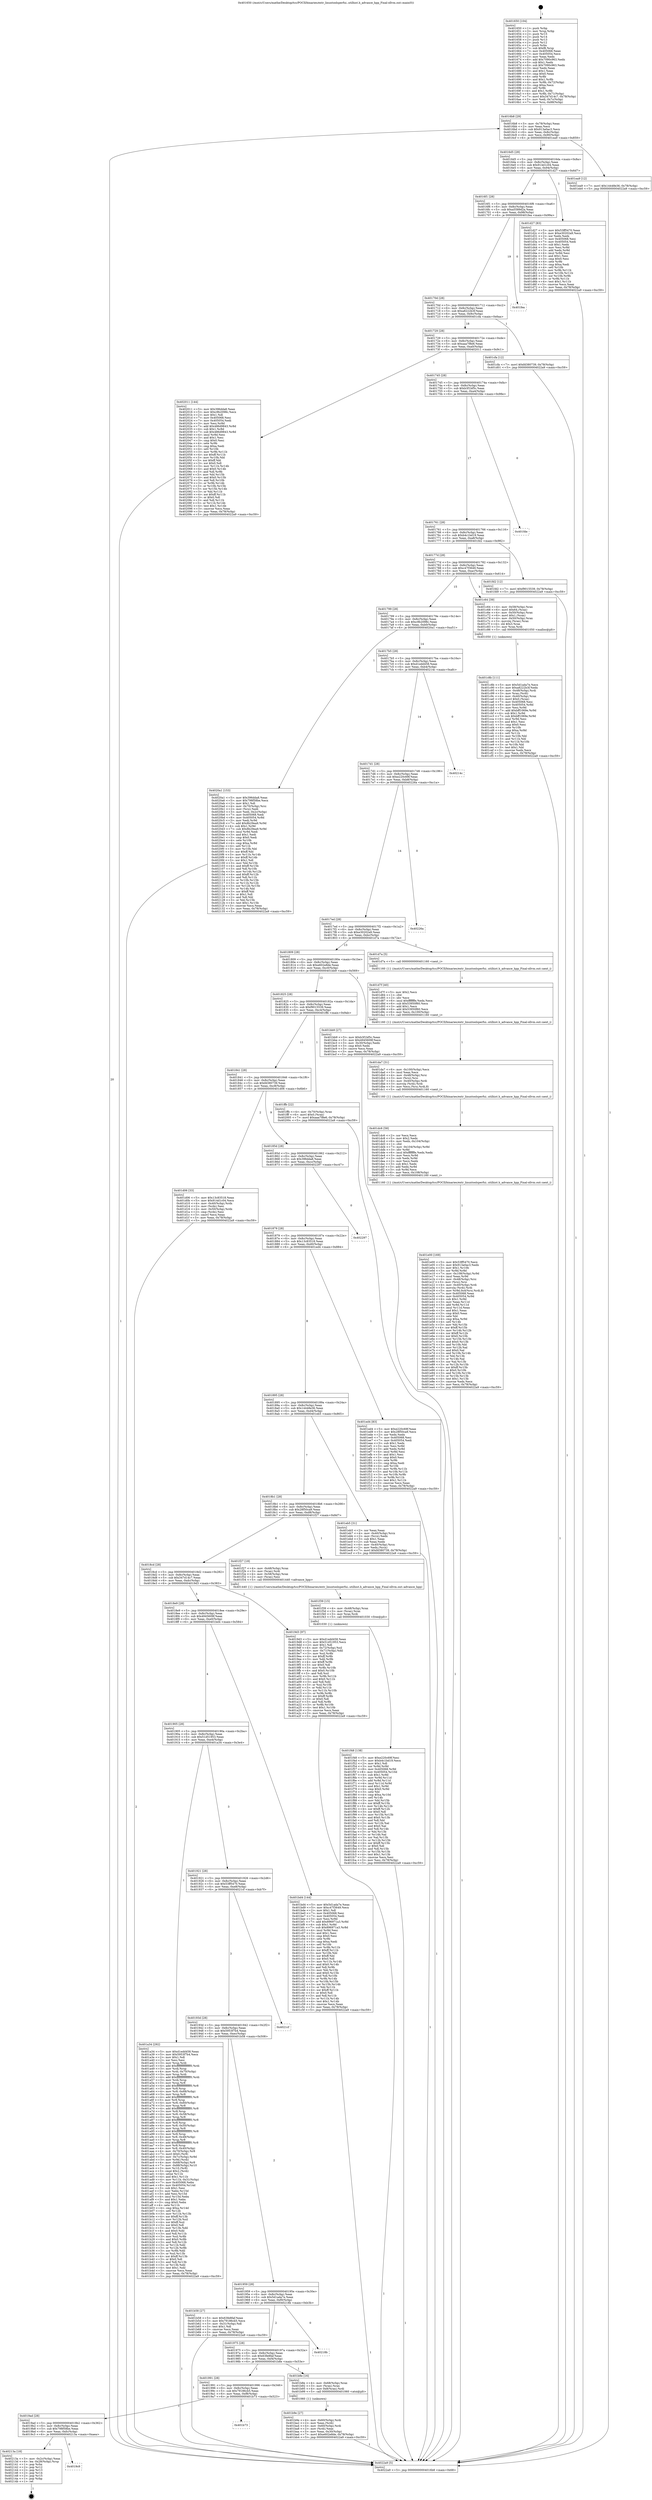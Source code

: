 digraph "0x401650" {
  label = "0x401650 (/mnt/c/Users/mathe/Desktop/tcc/POCII/binaries/extr_linuxtoolsperfui..utilhist.h_advance_hpp_Final-ollvm.out::main(0))"
  labelloc = "t"
  node[shape=record]

  Entry [label="",width=0.3,height=0.3,shape=circle,fillcolor=black,style=filled]
  "0x4016b8" [label="{
     0x4016b8 [29]\l
     | [instrs]\l
     &nbsp;&nbsp;0x4016b8 \<+3\>: mov -0x78(%rbp),%eax\l
     &nbsp;&nbsp;0x4016bb \<+2\>: mov %eax,%ecx\l
     &nbsp;&nbsp;0x4016bd \<+6\>: sub $0x913a0ac3,%ecx\l
     &nbsp;&nbsp;0x4016c3 \<+6\>: mov %eax,-0x8c(%rbp)\l
     &nbsp;&nbsp;0x4016c9 \<+6\>: mov %ecx,-0x90(%rbp)\l
     &nbsp;&nbsp;0x4016cf \<+6\>: je 0000000000401ea9 \<main+0x859\>\l
  }"]
  "0x401ea9" [label="{
     0x401ea9 [12]\l
     | [instrs]\l
     &nbsp;&nbsp;0x401ea9 \<+7\>: movl $0x14448e36,-0x78(%rbp)\l
     &nbsp;&nbsp;0x401eb0 \<+5\>: jmp 00000000004022a9 \<main+0xc59\>\l
  }"]
  "0x4016d5" [label="{
     0x4016d5 [28]\l
     | [instrs]\l
     &nbsp;&nbsp;0x4016d5 \<+5\>: jmp 00000000004016da \<main+0x8a\>\l
     &nbsp;&nbsp;0x4016da \<+6\>: mov -0x8c(%rbp),%eax\l
     &nbsp;&nbsp;0x4016e0 \<+5\>: sub $0x914d1c04,%eax\l
     &nbsp;&nbsp;0x4016e5 \<+6\>: mov %eax,-0x94(%rbp)\l
     &nbsp;&nbsp;0x4016eb \<+6\>: je 0000000000401d27 \<main+0x6d7\>\l
  }"]
  Exit [label="",width=0.3,height=0.3,shape=circle,fillcolor=black,style=filled,peripheries=2]
  "0x401d27" [label="{
     0x401d27 [83]\l
     | [instrs]\l
     &nbsp;&nbsp;0x401d27 \<+5\>: mov $0x53ff5470,%eax\l
     &nbsp;&nbsp;0x401d2c \<+5\>: mov $0xe30202a9,%ecx\l
     &nbsp;&nbsp;0x401d31 \<+2\>: xor %edx,%edx\l
     &nbsp;&nbsp;0x401d33 \<+7\>: mov 0x405068,%esi\l
     &nbsp;&nbsp;0x401d3a \<+7\>: mov 0x405054,%edi\l
     &nbsp;&nbsp;0x401d41 \<+3\>: sub $0x1,%edx\l
     &nbsp;&nbsp;0x401d44 \<+3\>: mov %esi,%r8d\l
     &nbsp;&nbsp;0x401d47 \<+3\>: add %edx,%r8d\l
     &nbsp;&nbsp;0x401d4a \<+4\>: imul %r8d,%esi\l
     &nbsp;&nbsp;0x401d4e \<+3\>: and $0x1,%esi\l
     &nbsp;&nbsp;0x401d51 \<+3\>: cmp $0x0,%esi\l
     &nbsp;&nbsp;0x401d54 \<+4\>: sete %r9b\l
     &nbsp;&nbsp;0x401d58 \<+3\>: cmp $0xa,%edi\l
     &nbsp;&nbsp;0x401d5b \<+4\>: setl %r10b\l
     &nbsp;&nbsp;0x401d5f \<+3\>: mov %r9b,%r11b\l
     &nbsp;&nbsp;0x401d62 \<+3\>: and %r10b,%r11b\l
     &nbsp;&nbsp;0x401d65 \<+3\>: xor %r10b,%r9b\l
     &nbsp;&nbsp;0x401d68 \<+3\>: or %r9b,%r11b\l
     &nbsp;&nbsp;0x401d6b \<+4\>: test $0x1,%r11b\l
     &nbsp;&nbsp;0x401d6f \<+3\>: cmovne %ecx,%eax\l
     &nbsp;&nbsp;0x401d72 \<+3\>: mov %eax,-0x78(%rbp)\l
     &nbsp;&nbsp;0x401d75 \<+5\>: jmp 00000000004022a9 \<main+0xc59\>\l
  }"]
  "0x4016f1" [label="{
     0x4016f1 [28]\l
     | [instrs]\l
     &nbsp;&nbsp;0x4016f1 \<+5\>: jmp 00000000004016f6 \<main+0xa6\>\l
     &nbsp;&nbsp;0x4016f6 \<+6\>: mov -0x8c(%rbp),%eax\l
     &nbsp;&nbsp;0x4016fc \<+5\>: sub $0xa5589d2a,%eax\l
     &nbsp;&nbsp;0x401701 \<+6\>: mov %eax,-0x98(%rbp)\l
     &nbsp;&nbsp;0x401707 \<+6\>: je 0000000000401fea \<main+0x99a\>\l
  }"]
  "0x4019c9" [label="{
     0x4019c9\l
  }", style=dashed]
  "0x401fea" [label="{
     0x401fea\l
  }", style=dashed]
  "0x40170d" [label="{
     0x40170d [28]\l
     | [instrs]\l
     &nbsp;&nbsp;0x40170d \<+5\>: jmp 0000000000401712 \<main+0xc2\>\l
     &nbsp;&nbsp;0x401712 \<+6\>: mov -0x8c(%rbp),%eax\l
     &nbsp;&nbsp;0x401718 \<+5\>: sub $0xa8222b3f,%eax\l
     &nbsp;&nbsp;0x40171d \<+6\>: mov %eax,-0x9c(%rbp)\l
     &nbsp;&nbsp;0x401723 \<+6\>: je 0000000000401cfa \<main+0x6aa\>\l
  }"]
  "0x40213a" [label="{
     0x40213a [18]\l
     | [instrs]\l
     &nbsp;&nbsp;0x40213a \<+3\>: mov -0x2c(%rbp),%eax\l
     &nbsp;&nbsp;0x40213d \<+4\>: lea -0x28(%rbp),%rsp\l
     &nbsp;&nbsp;0x402141 \<+1\>: pop %rbx\l
     &nbsp;&nbsp;0x402142 \<+2\>: pop %r12\l
     &nbsp;&nbsp;0x402144 \<+2\>: pop %r13\l
     &nbsp;&nbsp;0x402146 \<+2\>: pop %r14\l
     &nbsp;&nbsp;0x402148 \<+2\>: pop %r15\l
     &nbsp;&nbsp;0x40214a \<+1\>: pop %rbp\l
     &nbsp;&nbsp;0x40214b \<+1\>: ret\l
  }"]
  "0x401cfa" [label="{
     0x401cfa [12]\l
     | [instrs]\l
     &nbsp;&nbsp;0x401cfa \<+7\>: movl $0xfd380739,-0x78(%rbp)\l
     &nbsp;&nbsp;0x401d01 \<+5\>: jmp 00000000004022a9 \<main+0xc59\>\l
  }"]
  "0x401729" [label="{
     0x401729 [28]\l
     | [instrs]\l
     &nbsp;&nbsp;0x401729 \<+5\>: jmp 000000000040172e \<main+0xde\>\l
     &nbsp;&nbsp;0x40172e \<+6\>: mov -0x8c(%rbp),%eax\l
     &nbsp;&nbsp;0x401734 \<+5\>: sub $0xaaa7f8e6,%eax\l
     &nbsp;&nbsp;0x401739 \<+6\>: mov %eax,-0xa0(%rbp)\l
     &nbsp;&nbsp;0x40173f \<+6\>: je 0000000000402011 \<main+0x9c1\>\l
  }"]
  "0x4019ad" [label="{
     0x4019ad [28]\l
     | [instrs]\l
     &nbsp;&nbsp;0x4019ad \<+5\>: jmp 00000000004019b2 \<main+0x362\>\l
     &nbsp;&nbsp;0x4019b2 \<+6\>: mov -0x8c(%rbp),%eax\l
     &nbsp;&nbsp;0x4019b8 \<+5\>: sub $0x798f58be,%eax\l
     &nbsp;&nbsp;0x4019bd \<+6\>: mov %eax,-0xfc(%rbp)\l
     &nbsp;&nbsp;0x4019c3 \<+6\>: je 000000000040213a \<main+0xaea\>\l
  }"]
  "0x402011" [label="{
     0x402011 [144]\l
     | [instrs]\l
     &nbsp;&nbsp;0x402011 \<+5\>: mov $0x396dda8,%eax\l
     &nbsp;&nbsp;0x402016 \<+5\>: mov $0xc9b2098c,%ecx\l
     &nbsp;&nbsp;0x40201b \<+2\>: mov $0x1,%dl\l
     &nbsp;&nbsp;0x40201d \<+7\>: mov 0x405068,%esi\l
     &nbsp;&nbsp;0x402024 \<+7\>: mov 0x405054,%edi\l
     &nbsp;&nbsp;0x40202b \<+3\>: mov %esi,%r8d\l
     &nbsp;&nbsp;0x40202e \<+7\>: add $0x486d9843,%r8d\l
     &nbsp;&nbsp;0x402035 \<+4\>: sub $0x1,%r8d\l
     &nbsp;&nbsp;0x402039 \<+7\>: sub $0x486d9843,%r8d\l
     &nbsp;&nbsp;0x402040 \<+4\>: imul %r8d,%esi\l
     &nbsp;&nbsp;0x402044 \<+3\>: and $0x1,%esi\l
     &nbsp;&nbsp;0x402047 \<+3\>: cmp $0x0,%esi\l
     &nbsp;&nbsp;0x40204a \<+4\>: sete %r9b\l
     &nbsp;&nbsp;0x40204e \<+3\>: cmp $0xa,%edi\l
     &nbsp;&nbsp;0x402051 \<+4\>: setl %r10b\l
     &nbsp;&nbsp;0x402055 \<+3\>: mov %r9b,%r11b\l
     &nbsp;&nbsp;0x402058 \<+4\>: xor $0xff,%r11b\l
     &nbsp;&nbsp;0x40205c \<+3\>: mov %r10b,%bl\l
     &nbsp;&nbsp;0x40205f \<+3\>: xor $0xff,%bl\l
     &nbsp;&nbsp;0x402062 \<+3\>: xor $0x0,%dl\l
     &nbsp;&nbsp;0x402065 \<+3\>: mov %r11b,%r14b\l
     &nbsp;&nbsp;0x402068 \<+4\>: and $0x0,%r14b\l
     &nbsp;&nbsp;0x40206c \<+3\>: and %dl,%r9b\l
     &nbsp;&nbsp;0x40206f \<+3\>: mov %bl,%r15b\l
     &nbsp;&nbsp;0x402072 \<+4\>: and $0x0,%r15b\l
     &nbsp;&nbsp;0x402076 \<+3\>: and %dl,%r10b\l
     &nbsp;&nbsp;0x402079 \<+3\>: or %r9b,%r14b\l
     &nbsp;&nbsp;0x40207c \<+3\>: or %r10b,%r15b\l
     &nbsp;&nbsp;0x40207f \<+3\>: xor %r15b,%r14b\l
     &nbsp;&nbsp;0x402082 \<+3\>: or %bl,%r11b\l
     &nbsp;&nbsp;0x402085 \<+4\>: xor $0xff,%r11b\l
     &nbsp;&nbsp;0x402089 \<+3\>: or $0x0,%dl\l
     &nbsp;&nbsp;0x40208c \<+3\>: and %dl,%r11b\l
     &nbsp;&nbsp;0x40208f \<+3\>: or %r11b,%r14b\l
     &nbsp;&nbsp;0x402092 \<+4\>: test $0x1,%r14b\l
     &nbsp;&nbsp;0x402096 \<+3\>: cmovne %ecx,%eax\l
     &nbsp;&nbsp;0x402099 \<+3\>: mov %eax,-0x78(%rbp)\l
     &nbsp;&nbsp;0x40209c \<+5\>: jmp 00000000004022a9 \<main+0xc59\>\l
  }"]
  "0x401745" [label="{
     0x401745 [28]\l
     | [instrs]\l
     &nbsp;&nbsp;0x401745 \<+5\>: jmp 000000000040174a \<main+0xfa\>\l
     &nbsp;&nbsp;0x40174a \<+6\>: mov -0x8c(%rbp),%eax\l
     &nbsp;&nbsp;0x401750 \<+5\>: sub $0xb3f1bf5c,%eax\l
     &nbsp;&nbsp;0x401755 \<+6\>: mov %eax,-0xa4(%rbp)\l
     &nbsp;&nbsp;0x40175b \<+6\>: je 0000000000401fde \<main+0x98e\>\l
  }"]
  "0x401b73" [label="{
     0x401b73\l
  }", style=dashed]
  "0x401fde" [label="{
     0x401fde\l
  }", style=dashed]
  "0x401761" [label="{
     0x401761 [28]\l
     | [instrs]\l
     &nbsp;&nbsp;0x401761 \<+5\>: jmp 0000000000401766 \<main+0x116\>\l
     &nbsp;&nbsp;0x401766 \<+6\>: mov -0x8c(%rbp),%eax\l
     &nbsp;&nbsp;0x40176c \<+5\>: sub $0xb4c1bd19,%eax\l
     &nbsp;&nbsp;0x401771 \<+6\>: mov %eax,-0xa8(%rbp)\l
     &nbsp;&nbsp;0x401777 \<+6\>: je 0000000000401fd2 \<main+0x982\>\l
  }"]
  "0x401f48" [label="{
     0x401f48 [138]\l
     | [instrs]\l
     &nbsp;&nbsp;0x401f48 \<+5\>: mov $0xe220c69f,%esi\l
     &nbsp;&nbsp;0x401f4d \<+5\>: mov $0xb4c1bd19,%ecx\l
     &nbsp;&nbsp;0x401f52 \<+2\>: mov $0x1,%dl\l
     &nbsp;&nbsp;0x401f54 \<+3\>: xor %r8d,%r8d\l
     &nbsp;&nbsp;0x401f57 \<+8\>: mov 0x405068,%r9d\l
     &nbsp;&nbsp;0x401f5f \<+8\>: mov 0x405054,%r10d\l
     &nbsp;&nbsp;0x401f67 \<+4\>: sub $0x1,%r8d\l
     &nbsp;&nbsp;0x401f6b \<+3\>: mov %r9d,%r11d\l
     &nbsp;&nbsp;0x401f6e \<+3\>: add %r8d,%r11d\l
     &nbsp;&nbsp;0x401f71 \<+4\>: imul %r11d,%r9d\l
     &nbsp;&nbsp;0x401f75 \<+4\>: and $0x1,%r9d\l
     &nbsp;&nbsp;0x401f79 \<+4\>: cmp $0x0,%r9d\l
     &nbsp;&nbsp;0x401f7d \<+3\>: sete %bl\l
     &nbsp;&nbsp;0x401f80 \<+4\>: cmp $0xa,%r10d\l
     &nbsp;&nbsp;0x401f84 \<+4\>: setl %r14b\l
     &nbsp;&nbsp;0x401f88 \<+3\>: mov %bl,%r15b\l
     &nbsp;&nbsp;0x401f8b \<+4\>: xor $0xff,%r15b\l
     &nbsp;&nbsp;0x401f8f \<+3\>: mov %r14b,%r12b\l
     &nbsp;&nbsp;0x401f92 \<+4\>: xor $0xff,%r12b\l
     &nbsp;&nbsp;0x401f96 \<+3\>: xor $0x0,%dl\l
     &nbsp;&nbsp;0x401f99 \<+3\>: mov %r15b,%r13b\l
     &nbsp;&nbsp;0x401f9c \<+4\>: and $0x0,%r13b\l
     &nbsp;&nbsp;0x401fa0 \<+2\>: and %dl,%bl\l
     &nbsp;&nbsp;0x401fa2 \<+3\>: mov %r12b,%al\l
     &nbsp;&nbsp;0x401fa5 \<+2\>: and $0x0,%al\l
     &nbsp;&nbsp;0x401fa7 \<+3\>: and %dl,%r14b\l
     &nbsp;&nbsp;0x401faa \<+3\>: or %bl,%r13b\l
     &nbsp;&nbsp;0x401fad \<+3\>: or %r14b,%al\l
     &nbsp;&nbsp;0x401fb0 \<+3\>: xor %al,%r13b\l
     &nbsp;&nbsp;0x401fb3 \<+3\>: or %r12b,%r15b\l
     &nbsp;&nbsp;0x401fb6 \<+4\>: xor $0xff,%r15b\l
     &nbsp;&nbsp;0x401fba \<+3\>: or $0x0,%dl\l
     &nbsp;&nbsp;0x401fbd \<+3\>: and %dl,%r15b\l
     &nbsp;&nbsp;0x401fc0 \<+3\>: or %r15b,%r13b\l
     &nbsp;&nbsp;0x401fc3 \<+4\>: test $0x1,%r13b\l
     &nbsp;&nbsp;0x401fc7 \<+3\>: cmovne %ecx,%esi\l
     &nbsp;&nbsp;0x401fca \<+3\>: mov %esi,-0x78(%rbp)\l
     &nbsp;&nbsp;0x401fcd \<+5\>: jmp 00000000004022a9 \<main+0xc59\>\l
  }"]
  "0x401fd2" [label="{
     0x401fd2 [12]\l
     | [instrs]\l
     &nbsp;&nbsp;0x401fd2 \<+7\>: movl $0xf9015539,-0x78(%rbp)\l
     &nbsp;&nbsp;0x401fd9 \<+5\>: jmp 00000000004022a9 \<main+0xc59\>\l
  }"]
  "0x40177d" [label="{
     0x40177d [28]\l
     | [instrs]\l
     &nbsp;&nbsp;0x40177d \<+5\>: jmp 0000000000401782 \<main+0x132\>\l
     &nbsp;&nbsp;0x401782 \<+6\>: mov -0x8c(%rbp),%eax\l
     &nbsp;&nbsp;0x401788 \<+5\>: sub $0xc47f3649,%eax\l
     &nbsp;&nbsp;0x40178d \<+6\>: mov %eax,-0xac(%rbp)\l
     &nbsp;&nbsp;0x401793 \<+6\>: je 0000000000401c64 \<main+0x614\>\l
  }"]
  "0x401f39" [label="{
     0x401f39 [15]\l
     | [instrs]\l
     &nbsp;&nbsp;0x401f39 \<+4\>: mov -0x48(%rbp),%rax\l
     &nbsp;&nbsp;0x401f3d \<+3\>: mov (%rax),%rax\l
     &nbsp;&nbsp;0x401f40 \<+3\>: mov %rax,%rdi\l
     &nbsp;&nbsp;0x401f43 \<+5\>: call 0000000000401030 \<free@plt\>\l
     | [calls]\l
     &nbsp;&nbsp;0x401030 \{1\} (unknown)\l
  }"]
  "0x401c64" [label="{
     0x401c64 [39]\l
     | [instrs]\l
     &nbsp;&nbsp;0x401c64 \<+4\>: mov -0x58(%rbp),%rax\l
     &nbsp;&nbsp;0x401c68 \<+6\>: movl $0x64,(%rax)\l
     &nbsp;&nbsp;0x401c6e \<+4\>: mov -0x50(%rbp),%rax\l
     &nbsp;&nbsp;0x401c72 \<+6\>: movl $0x1,(%rax)\l
     &nbsp;&nbsp;0x401c78 \<+4\>: mov -0x50(%rbp),%rax\l
     &nbsp;&nbsp;0x401c7c \<+3\>: movslq (%rax),%rax\l
     &nbsp;&nbsp;0x401c7f \<+4\>: shl $0x3,%rax\l
     &nbsp;&nbsp;0x401c83 \<+3\>: mov %rax,%rdi\l
     &nbsp;&nbsp;0x401c86 \<+5\>: call 0000000000401050 \<malloc@plt\>\l
     | [calls]\l
     &nbsp;&nbsp;0x401050 \{1\} (unknown)\l
  }"]
  "0x401799" [label="{
     0x401799 [28]\l
     | [instrs]\l
     &nbsp;&nbsp;0x401799 \<+5\>: jmp 000000000040179e \<main+0x14e\>\l
     &nbsp;&nbsp;0x40179e \<+6\>: mov -0x8c(%rbp),%eax\l
     &nbsp;&nbsp;0x4017a4 \<+5\>: sub $0xc9b2098c,%eax\l
     &nbsp;&nbsp;0x4017a9 \<+6\>: mov %eax,-0xb0(%rbp)\l
     &nbsp;&nbsp;0x4017af \<+6\>: je 00000000004020a1 \<main+0xa51\>\l
  }"]
  "0x401e00" [label="{
     0x401e00 [169]\l
     | [instrs]\l
     &nbsp;&nbsp;0x401e00 \<+5\>: mov $0x53ff5470,%ecx\l
     &nbsp;&nbsp;0x401e05 \<+5\>: mov $0x913a0ac3,%edx\l
     &nbsp;&nbsp;0x401e0a \<+3\>: mov $0x1,%r10b\l
     &nbsp;&nbsp;0x401e0d \<+3\>: xor %r8d,%r8d\l
     &nbsp;&nbsp;0x401e10 \<+7\>: mov -0x108(%rbp),%r9d\l
     &nbsp;&nbsp;0x401e17 \<+4\>: imul %eax,%r9d\l
     &nbsp;&nbsp;0x401e1b \<+4\>: mov -0x48(%rbp),%rsi\l
     &nbsp;&nbsp;0x401e1f \<+3\>: mov (%rsi),%rsi\l
     &nbsp;&nbsp;0x401e22 \<+4\>: mov -0x40(%rbp),%rdi\l
     &nbsp;&nbsp;0x401e26 \<+3\>: movslq (%rdi),%rdi\l
     &nbsp;&nbsp;0x401e29 \<+5\>: mov %r9d,0x4(%rsi,%rdi,8)\l
     &nbsp;&nbsp;0x401e2e \<+7\>: mov 0x405068,%eax\l
     &nbsp;&nbsp;0x401e35 \<+8\>: mov 0x405054,%r9d\l
     &nbsp;&nbsp;0x401e3d \<+4\>: sub $0x1,%r8d\l
     &nbsp;&nbsp;0x401e41 \<+3\>: mov %eax,%r11d\l
     &nbsp;&nbsp;0x401e44 \<+3\>: add %r8d,%r11d\l
     &nbsp;&nbsp;0x401e47 \<+4\>: imul %r11d,%eax\l
     &nbsp;&nbsp;0x401e4b \<+3\>: and $0x1,%eax\l
     &nbsp;&nbsp;0x401e4e \<+3\>: cmp $0x0,%eax\l
     &nbsp;&nbsp;0x401e51 \<+3\>: sete %bl\l
     &nbsp;&nbsp;0x401e54 \<+4\>: cmp $0xa,%r9d\l
     &nbsp;&nbsp;0x401e58 \<+4\>: setl %r14b\l
     &nbsp;&nbsp;0x401e5c \<+3\>: mov %bl,%r15b\l
     &nbsp;&nbsp;0x401e5f \<+4\>: xor $0xff,%r15b\l
     &nbsp;&nbsp;0x401e63 \<+3\>: mov %r14b,%r12b\l
     &nbsp;&nbsp;0x401e66 \<+4\>: xor $0xff,%r12b\l
     &nbsp;&nbsp;0x401e6a \<+4\>: xor $0x0,%r10b\l
     &nbsp;&nbsp;0x401e6e \<+3\>: mov %r15b,%r13b\l
     &nbsp;&nbsp;0x401e71 \<+4\>: and $0x0,%r13b\l
     &nbsp;&nbsp;0x401e75 \<+3\>: and %r10b,%bl\l
     &nbsp;&nbsp;0x401e78 \<+3\>: mov %r12b,%al\l
     &nbsp;&nbsp;0x401e7b \<+2\>: and $0x0,%al\l
     &nbsp;&nbsp;0x401e7d \<+3\>: and %r10b,%r14b\l
     &nbsp;&nbsp;0x401e80 \<+3\>: or %bl,%r13b\l
     &nbsp;&nbsp;0x401e83 \<+3\>: or %r14b,%al\l
     &nbsp;&nbsp;0x401e86 \<+3\>: xor %al,%r13b\l
     &nbsp;&nbsp;0x401e89 \<+3\>: or %r12b,%r15b\l
     &nbsp;&nbsp;0x401e8c \<+4\>: xor $0xff,%r15b\l
     &nbsp;&nbsp;0x401e90 \<+4\>: or $0x0,%r10b\l
     &nbsp;&nbsp;0x401e94 \<+3\>: and %r10b,%r15b\l
     &nbsp;&nbsp;0x401e97 \<+3\>: or %r15b,%r13b\l
     &nbsp;&nbsp;0x401e9a \<+4\>: test $0x1,%r13b\l
     &nbsp;&nbsp;0x401e9e \<+3\>: cmovne %edx,%ecx\l
     &nbsp;&nbsp;0x401ea1 \<+3\>: mov %ecx,-0x78(%rbp)\l
     &nbsp;&nbsp;0x401ea4 \<+5\>: jmp 00000000004022a9 \<main+0xc59\>\l
  }"]
  "0x4020a1" [label="{
     0x4020a1 [153]\l
     | [instrs]\l
     &nbsp;&nbsp;0x4020a1 \<+5\>: mov $0x396dda8,%eax\l
     &nbsp;&nbsp;0x4020a6 \<+5\>: mov $0x798f58be,%ecx\l
     &nbsp;&nbsp;0x4020ab \<+2\>: mov $0x1,%dl\l
     &nbsp;&nbsp;0x4020ad \<+4\>: mov -0x70(%rbp),%rsi\l
     &nbsp;&nbsp;0x4020b1 \<+2\>: mov (%rsi),%edi\l
     &nbsp;&nbsp;0x4020b3 \<+3\>: mov %edi,-0x2c(%rbp)\l
     &nbsp;&nbsp;0x4020b6 \<+7\>: mov 0x405068,%edi\l
     &nbsp;&nbsp;0x4020bd \<+8\>: mov 0x405054,%r8d\l
     &nbsp;&nbsp;0x4020c5 \<+3\>: mov %edi,%r9d\l
     &nbsp;&nbsp;0x4020c8 \<+7\>: add $0x8b29ea9,%r9d\l
     &nbsp;&nbsp;0x4020cf \<+4\>: sub $0x1,%r9d\l
     &nbsp;&nbsp;0x4020d3 \<+7\>: sub $0x8b29ea9,%r9d\l
     &nbsp;&nbsp;0x4020da \<+4\>: imul %r9d,%edi\l
     &nbsp;&nbsp;0x4020de \<+3\>: and $0x1,%edi\l
     &nbsp;&nbsp;0x4020e1 \<+3\>: cmp $0x0,%edi\l
     &nbsp;&nbsp;0x4020e4 \<+4\>: sete %r10b\l
     &nbsp;&nbsp;0x4020e8 \<+4\>: cmp $0xa,%r8d\l
     &nbsp;&nbsp;0x4020ec \<+4\>: setl %r11b\l
     &nbsp;&nbsp;0x4020f0 \<+3\>: mov %r10b,%bl\l
     &nbsp;&nbsp;0x4020f3 \<+3\>: xor $0xff,%bl\l
     &nbsp;&nbsp;0x4020f6 \<+3\>: mov %r11b,%r14b\l
     &nbsp;&nbsp;0x4020f9 \<+4\>: xor $0xff,%r14b\l
     &nbsp;&nbsp;0x4020fd \<+3\>: xor $0x1,%dl\l
     &nbsp;&nbsp;0x402100 \<+3\>: mov %bl,%r15b\l
     &nbsp;&nbsp;0x402103 \<+4\>: and $0xff,%r15b\l
     &nbsp;&nbsp;0x402107 \<+3\>: and %dl,%r10b\l
     &nbsp;&nbsp;0x40210a \<+3\>: mov %r14b,%r12b\l
     &nbsp;&nbsp;0x40210d \<+4\>: and $0xff,%r12b\l
     &nbsp;&nbsp;0x402111 \<+3\>: and %dl,%r11b\l
     &nbsp;&nbsp;0x402114 \<+3\>: or %r10b,%r15b\l
     &nbsp;&nbsp;0x402117 \<+3\>: or %r11b,%r12b\l
     &nbsp;&nbsp;0x40211a \<+3\>: xor %r12b,%r15b\l
     &nbsp;&nbsp;0x40211d \<+3\>: or %r14b,%bl\l
     &nbsp;&nbsp;0x402120 \<+3\>: xor $0xff,%bl\l
     &nbsp;&nbsp;0x402123 \<+3\>: or $0x1,%dl\l
     &nbsp;&nbsp;0x402126 \<+2\>: and %dl,%bl\l
     &nbsp;&nbsp;0x402128 \<+3\>: or %bl,%r15b\l
     &nbsp;&nbsp;0x40212b \<+4\>: test $0x1,%r15b\l
     &nbsp;&nbsp;0x40212f \<+3\>: cmovne %ecx,%eax\l
     &nbsp;&nbsp;0x402132 \<+3\>: mov %eax,-0x78(%rbp)\l
     &nbsp;&nbsp;0x402135 \<+5\>: jmp 00000000004022a9 \<main+0xc59\>\l
  }"]
  "0x4017b5" [label="{
     0x4017b5 [28]\l
     | [instrs]\l
     &nbsp;&nbsp;0x4017b5 \<+5\>: jmp 00000000004017ba \<main+0x16a\>\l
     &nbsp;&nbsp;0x4017ba \<+6\>: mov -0x8c(%rbp),%eax\l
     &nbsp;&nbsp;0x4017c0 \<+5\>: sub $0xd1edd458,%eax\l
     &nbsp;&nbsp;0x4017c5 \<+6\>: mov %eax,-0xb4(%rbp)\l
     &nbsp;&nbsp;0x4017cb \<+6\>: je 000000000040214c \<main+0xafc\>\l
  }"]
  "0x401dc6" [label="{
     0x401dc6 [58]\l
     | [instrs]\l
     &nbsp;&nbsp;0x401dc6 \<+2\>: xor %ecx,%ecx\l
     &nbsp;&nbsp;0x401dc8 \<+5\>: mov $0x2,%edx\l
     &nbsp;&nbsp;0x401dcd \<+6\>: mov %edx,-0x104(%rbp)\l
     &nbsp;&nbsp;0x401dd3 \<+1\>: cltd\l
     &nbsp;&nbsp;0x401dd4 \<+7\>: mov -0x104(%rbp),%r8d\l
     &nbsp;&nbsp;0x401ddb \<+3\>: idiv %r8d\l
     &nbsp;&nbsp;0x401dde \<+6\>: imul $0xfffffffe,%edx,%edx\l
     &nbsp;&nbsp;0x401de4 \<+3\>: mov %ecx,%r9d\l
     &nbsp;&nbsp;0x401de7 \<+3\>: sub %edx,%r9d\l
     &nbsp;&nbsp;0x401dea \<+2\>: mov %ecx,%edx\l
     &nbsp;&nbsp;0x401dec \<+3\>: sub $0x1,%edx\l
     &nbsp;&nbsp;0x401def \<+3\>: add %edx,%r9d\l
     &nbsp;&nbsp;0x401df2 \<+3\>: sub %r9d,%ecx\l
     &nbsp;&nbsp;0x401df5 \<+6\>: mov %ecx,-0x108(%rbp)\l
     &nbsp;&nbsp;0x401dfb \<+5\>: call 0000000000401160 \<next_i\>\l
     | [calls]\l
     &nbsp;&nbsp;0x401160 \{1\} (/mnt/c/Users/mathe/Desktop/tcc/POCII/binaries/extr_linuxtoolsperfui..utilhist.h_advance_hpp_Final-ollvm.out::next_i)\l
  }"]
  "0x40214c" [label="{
     0x40214c\l
  }", style=dashed]
  "0x4017d1" [label="{
     0x4017d1 [28]\l
     | [instrs]\l
     &nbsp;&nbsp;0x4017d1 \<+5\>: jmp 00000000004017d6 \<main+0x186\>\l
     &nbsp;&nbsp;0x4017d6 \<+6\>: mov -0x8c(%rbp),%eax\l
     &nbsp;&nbsp;0x4017dc \<+5\>: sub $0xe220c69f,%eax\l
     &nbsp;&nbsp;0x4017e1 \<+6\>: mov %eax,-0xb8(%rbp)\l
     &nbsp;&nbsp;0x4017e7 \<+6\>: je 000000000040226a \<main+0xc1a\>\l
  }"]
  "0x401da7" [label="{
     0x401da7 [31]\l
     | [instrs]\l
     &nbsp;&nbsp;0x401da7 \<+6\>: mov -0x100(%rbp),%ecx\l
     &nbsp;&nbsp;0x401dad \<+3\>: imul %eax,%ecx\l
     &nbsp;&nbsp;0x401db0 \<+4\>: mov -0x48(%rbp),%rsi\l
     &nbsp;&nbsp;0x401db4 \<+3\>: mov (%rsi),%rsi\l
     &nbsp;&nbsp;0x401db7 \<+4\>: mov -0x40(%rbp),%rdi\l
     &nbsp;&nbsp;0x401dbb \<+3\>: movslq (%rdi),%rdi\l
     &nbsp;&nbsp;0x401dbe \<+3\>: mov %ecx,(%rsi,%rdi,8)\l
     &nbsp;&nbsp;0x401dc1 \<+5\>: call 0000000000401160 \<next_i\>\l
     | [calls]\l
     &nbsp;&nbsp;0x401160 \{1\} (/mnt/c/Users/mathe/Desktop/tcc/POCII/binaries/extr_linuxtoolsperfui..utilhist.h_advance_hpp_Final-ollvm.out::next_i)\l
  }"]
  "0x40226a" [label="{
     0x40226a\l
  }", style=dashed]
  "0x4017ed" [label="{
     0x4017ed [28]\l
     | [instrs]\l
     &nbsp;&nbsp;0x4017ed \<+5\>: jmp 00000000004017f2 \<main+0x1a2\>\l
     &nbsp;&nbsp;0x4017f2 \<+6\>: mov -0x8c(%rbp),%eax\l
     &nbsp;&nbsp;0x4017f8 \<+5\>: sub $0xe30202a9,%eax\l
     &nbsp;&nbsp;0x4017fd \<+6\>: mov %eax,-0xbc(%rbp)\l
     &nbsp;&nbsp;0x401803 \<+6\>: je 0000000000401d7a \<main+0x72a\>\l
  }"]
  "0x401d7f" [label="{
     0x401d7f [40]\l
     | [instrs]\l
     &nbsp;&nbsp;0x401d7f \<+5\>: mov $0x2,%ecx\l
     &nbsp;&nbsp;0x401d84 \<+1\>: cltd\l
     &nbsp;&nbsp;0x401d85 \<+2\>: idiv %ecx\l
     &nbsp;&nbsp;0x401d87 \<+6\>: imul $0xfffffffe,%edx,%ecx\l
     &nbsp;&nbsp;0x401d8d \<+6\>: sub $0x53950f60,%ecx\l
     &nbsp;&nbsp;0x401d93 \<+3\>: add $0x1,%ecx\l
     &nbsp;&nbsp;0x401d96 \<+6\>: add $0x53950f60,%ecx\l
     &nbsp;&nbsp;0x401d9c \<+6\>: mov %ecx,-0x100(%rbp)\l
     &nbsp;&nbsp;0x401da2 \<+5\>: call 0000000000401160 \<next_i\>\l
     | [calls]\l
     &nbsp;&nbsp;0x401160 \{1\} (/mnt/c/Users/mathe/Desktop/tcc/POCII/binaries/extr_linuxtoolsperfui..utilhist.h_advance_hpp_Final-ollvm.out::next_i)\l
  }"]
  "0x401d7a" [label="{
     0x401d7a [5]\l
     | [instrs]\l
     &nbsp;&nbsp;0x401d7a \<+5\>: call 0000000000401160 \<next_i\>\l
     | [calls]\l
     &nbsp;&nbsp;0x401160 \{1\} (/mnt/c/Users/mathe/Desktop/tcc/POCII/binaries/extr_linuxtoolsperfui..utilhist.h_advance_hpp_Final-ollvm.out::next_i)\l
  }"]
  "0x401809" [label="{
     0x401809 [28]\l
     | [instrs]\l
     &nbsp;&nbsp;0x401809 \<+5\>: jmp 000000000040180e \<main+0x1be\>\l
     &nbsp;&nbsp;0x40180e \<+6\>: mov -0x8c(%rbp),%eax\l
     &nbsp;&nbsp;0x401814 \<+5\>: sub $0xe602e8de,%eax\l
     &nbsp;&nbsp;0x401819 \<+6\>: mov %eax,-0xc0(%rbp)\l
     &nbsp;&nbsp;0x40181f \<+6\>: je 0000000000401bb9 \<main+0x569\>\l
  }"]
  "0x401c8b" [label="{
     0x401c8b [111]\l
     | [instrs]\l
     &nbsp;&nbsp;0x401c8b \<+5\>: mov $0x5d1ada7e,%ecx\l
     &nbsp;&nbsp;0x401c90 \<+5\>: mov $0xa8222b3f,%edx\l
     &nbsp;&nbsp;0x401c95 \<+4\>: mov -0x48(%rbp),%rdi\l
     &nbsp;&nbsp;0x401c99 \<+3\>: mov %rax,(%rdi)\l
     &nbsp;&nbsp;0x401c9c \<+4\>: mov -0x40(%rbp),%rax\l
     &nbsp;&nbsp;0x401ca0 \<+6\>: movl $0x0,(%rax)\l
     &nbsp;&nbsp;0x401ca6 \<+7\>: mov 0x405068,%esi\l
     &nbsp;&nbsp;0x401cad \<+8\>: mov 0x405054,%r8d\l
     &nbsp;&nbsp;0x401cb5 \<+3\>: mov %esi,%r9d\l
     &nbsp;&nbsp;0x401cb8 \<+7\>: add $0xbff1069e,%r9d\l
     &nbsp;&nbsp;0x401cbf \<+4\>: sub $0x1,%r9d\l
     &nbsp;&nbsp;0x401cc3 \<+7\>: sub $0xbff1069e,%r9d\l
     &nbsp;&nbsp;0x401cca \<+4\>: imul %r9d,%esi\l
     &nbsp;&nbsp;0x401cce \<+3\>: and $0x1,%esi\l
     &nbsp;&nbsp;0x401cd1 \<+3\>: cmp $0x0,%esi\l
     &nbsp;&nbsp;0x401cd4 \<+4\>: sete %r10b\l
     &nbsp;&nbsp;0x401cd8 \<+4\>: cmp $0xa,%r8d\l
     &nbsp;&nbsp;0x401cdc \<+4\>: setl %r11b\l
     &nbsp;&nbsp;0x401ce0 \<+3\>: mov %r10b,%bl\l
     &nbsp;&nbsp;0x401ce3 \<+3\>: and %r11b,%bl\l
     &nbsp;&nbsp;0x401ce6 \<+3\>: xor %r11b,%r10b\l
     &nbsp;&nbsp;0x401ce9 \<+3\>: or %r10b,%bl\l
     &nbsp;&nbsp;0x401cec \<+3\>: test $0x1,%bl\l
     &nbsp;&nbsp;0x401cef \<+3\>: cmovne %edx,%ecx\l
     &nbsp;&nbsp;0x401cf2 \<+3\>: mov %ecx,-0x78(%rbp)\l
     &nbsp;&nbsp;0x401cf5 \<+5\>: jmp 00000000004022a9 \<main+0xc59\>\l
  }"]
  "0x401bb9" [label="{
     0x401bb9 [27]\l
     | [instrs]\l
     &nbsp;&nbsp;0x401bb9 \<+5\>: mov $0xb3f1bf5c,%eax\l
     &nbsp;&nbsp;0x401bbe \<+5\>: mov $0x4945609f,%ecx\l
     &nbsp;&nbsp;0x401bc3 \<+3\>: mov -0x30(%rbp),%edx\l
     &nbsp;&nbsp;0x401bc6 \<+3\>: cmp $0x0,%edx\l
     &nbsp;&nbsp;0x401bc9 \<+3\>: cmove %ecx,%eax\l
     &nbsp;&nbsp;0x401bcc \<+3\>: mov %eax,-0x78(%rbp)\l
     &nbsp;&nbsp;0x401bcf \<+5\>: jmp 00000000004022a9 \<main+0xc59\>\l
  }"]
  "0x401825" [label="{
     0x401825 [28]\l
     | [instrs]\l
     &nbsp;&nbsp;0x401825 \<+5\>: jmp 000000000040182a \<main+0x1da\>\l
     &nbsp;&nbsp;0x40182a \<+6\>: mov -0x8c(%rbp),%eax\l
     &nbsp;&nbsp;0x401830 \<+5\>: sub $0xf9015539,%eax\l
     &nbsp;&nbsp;0x401835 \<+6\>: mov %eax,-0xc4(%rbp)\l
     &nbsp;&nbsp;0x40183b \<+6\>: je 0000000000401ffb \<main+0x9ab\>\l
  }"]
  "0x401b9e" [label="{
     0x401b9e [27]\l
     | [instrs]\l
     &nbsp;&nbsp;0x401b9e \<+4\>: mov -0x60(%rbp),%rdi\l
     &nbsp;&nbsp;0x401ba2 \<+2\>: mov %eax,(%rdi)\l
     &nbsp;&nbsp;0x401ba4 \<+4\>: mov -0x60(%rbp),%rdi\l
     &nbsp;&nbsp;0x401ba8 \<+2\>: mov (%rdi),%eax\l
     &nbsp;&nbsp;0x401baa \<+3\>: mov %eax,-0x30(%rbp)\l
     &nbsp;&nbsp;0x401bad \<+7\>: movl $0xe602e8de,-0x78(%rbp)\l
     &nbsp;&nbsp;0x401bb4 \<+5\>: jmp 00000000004022a9 \<main+0xc59\>\l
  }"]
  "0x401ffb" [label="{
     0x401ffb [22]\l
     | [instrs]\l
     &nbsp;&nbsp;0x401ffb \<+4\>: mov -0x70(%rbp),%rax\l
     &nbsp;&nbsp;0x401fff \<+6\>: movl $0x0,(%rax)\l
     &nbsp;&nbsp;0x402005 \<+7\>: movl $0xaaa7f8e6,-0x78(%rbp)\l
     &nbsp;&nbsp;0x40200c \<+5\>: jmp 00000000004022a9 \<main+0xc59\>\l
  }"]
  "0x401841" [label="{
     0x401841 [28]\l
     | [instrs]\l
     &nbsp;&nbsp;0x401841 \<+5\>: jmp 0000000000401846 \<main+0x1f6\>\l
     &nbsp;&nbsp;0x401846 \<+6\>: mov -0x8c(%rbp),%eax\l
     &nbsp;&nbsp;0x40184c \<+5\>: sub $0xfd380739,%eax\l
     &nbsp;&nbsp;0x401851 \<+6\>: mov %eax,-0xc8(%rbp)\l
     &nbsp;&nbsp;0x401857 \<+6\>: je 0000000000401d06 \<main+0x6b6\>\l
  }"]
  "0x401991" [label="{
     0x401991 [28]\l
     | [instrs]\l
     &nbsp;&nbsp;0x401991 \<+5\>: jmp 0000000000401996 \<main+0x346\>\l
     &nbsp;&nbsp;0x401996 \<+6\>: mov -0x8c(%rbp),%eax\l
     &nbsp;&nbsp;0x40199c \<+5\>: sub $0x79186cb5,%eax\l
     &nbsp;&nbsp;0x4019a1 \<+6\>: mov %eax,-0xf8(%rbp)\l
     &nbsp;&nbsp;0x4019a7 \<+6\>: je 0000000000401b73 \<main+0x523\>\l
  }"]
  "0x401d06" [label="{
     0x401d06 [33]\l
     | [instrs]\l
     &nbsp;&nbsp;0x401d06 \<+5\>: mov $0x13c83518,%eax\l
     &nbsp;&nbsp;0x401d0b \<+5\>: mov $0x914d1c04,%ecx\l
     &nbsp;&nbsp;0x401d10 \<+4\>: mov -0x40(%rbp),%rdx\l
     &nbsp;&nbsp;0x401d14 \<+2\>: mov (%rdx),%esi\l
     &nbsp;&nbsp;0x401d16 \<+4\>: mov -0x50(%rbp),%rdx\l
     &nbsp;&nbsp;0x401d1a \<+2\>: cmp (%rdx),%esi\l
     &nbsp;&nbsp;0x401d1c \<+3\>: cmovl %ecx,%eax\l
     &nbsp;&nbsp;0x401d1f \<+3\>: mov %eax,-0x78(%rbp)\l
     &nbsp;&nbsp;0x401d22 \<+5\>: jmp 00000000004022a9 \<main+0xc59\>\l
  }"]
  "0x40185d" [label="{
     0x40185d [28]\l
     | [instrs]\l
     &nbsp;&nbsp;0x40185d \<+5\>: jmp 0000000000401862 \<main+0x212\>\l
     &nbsp;&nbsp;0x401862 \<+6\>: mov -0x8c(%rbp),%eax\l
     &nbsp;&nbsp;0x401868 \<+5\>: sub $0x396dda8,%eax\l
     &nbsp;&nbsp;0x40186d \<+6\>: mov %eax,-0xcc(%rbp)\l
     &nbsp;&nbsp;0x401873 \<+6\>: je 0000000000402297 \<main+0xc47\>\l
  }"]
  "0x401b8e" [label="{
     0x401b8e [16]\l
     | [instrs]\l
     &nbsp;&nbsp;0x401b8e \<+4\>: mov -0x68(%rbp),%rax\l
     &nbsp;&nbsp;0x401b92 \<+3\>: mov (%rax),%rax\l
     &nbsp;&nbsp;0x401b95 \<+4\>: mov 0x8(%rax),%rdi\l
     &nbsp;&nbsp;0x401b99 \<+5\>: call 0000000000401060 \<atoi@plt\>\l
     | [calls]\l
     &nbsp;&nbsp;0x401060 \{1\} (unknown)\l
  }"]
  "0x402297" [label="{
     0x402297\l
  }", style=dashed]
  "0x401879" [label="{
     0x401879 [28]\l
     | [instrs]\l
     &nbsp;&nbsp;0x401879 \<+5\>: jmp 000000000040187e \<main+0x22e\>\l
     &nbsp;&nbsp;0x40187e \<+6\>: mov -0x8c(%rbp),%eax\l
     &nbsp;&nbsp;0x401884 \<+5\>: sub $0x13c83518,%eax\l
     &nbsp;&nbsp;0x401889 \<+6\>: mov %eax,-0xd0(%rbp)\l
     &nbsp;&nbsp;0x40188f \<+6\>: je 0000000000401ed4 \<main+0x884\>\l
  }"]
  "0x401975" [label="{
     0x401975 [28]\l
     | [instrs]\l
     &nbsp;&nbsp;0x401975 \<+5\>: jmp 000000000040197a \<main+0x32a\>\l
     &nbsp;&nbsp;0x40197a \<+6\>: mov -0x8c(%rbp),%eax\l
     &nbsp;&nbsp;0x401980 \<+5\>: sub $0x63fe8faf,%eax\l
     &nbsp;&nbsp;0x401985 \<+6\>: mov %eax,-0xf4(%rbp)\l
     &nbsp;&nbsp;0x40198b \<+6\>: je 0000000000401b8e \<main+0x53e\>\l
  }"]
  "0x401ed4" [label="{
     0x401ed4 [83]\l
     | [instrs]\l
     &nbsp;&nbsp;0x401ed4 \<+5\>: mov $0xe220c69f,%eax\l
     &nbsp;&nbsp;0x401ed9 \<+5\>: mov $0x28f50ca9,%ecx\l
     &nbsp;&nbsp;0x401ede \<+2\>: xor %edx,%edx\l
     &nbsp;&nbsp;0x401ee0 \<+7\>: mov 0x405068,%esi\l
     &nbsp;&nbsp;0x401ee7 \<+7\>: mov 0x405054,%edi\l
     &nbsp;&nbsp;0x401eee \<+3\>: sub $0x1,%edx\l
     &nbsp;&nbsp;0x401ef1 \<+3\>: mov %esi,%r8d\l
     &nbsp;&nbsp;0x401ef4 \<+3\>: add %edx,%r8d\l
     &nbsp;&nbsp;0x401ef7 \<+4\>: imul %r8d,%esi\l
     &nbsp;&nbsp;0x401efb \<+3\>: and $0x1,%esi\l
     &nbsp;&nbsp;0x401efe \<+3\>: cmp $0x0,%esi\l
     &nbsp;&nbsp;0x401f01 \<+4\>: sete %r9b\l
     &nbsp;&nbsp;0x401f05 \<+3\>: cmp $0xa,%edi\l
     &nbsp;&nbsp;0x401f08 \<+4\>: setl %r10b\l
     &nbsp;&nbsp;0x401f0c \<+3\>: mov %r9b,%r11b\l
     &nbsp;&nbsp;0x401f0f \<+3\>: and %r10b,%r11b\l
     &nbsp;&nbsp;0x401f12 \<+3\>: xor %r10b,%r9b\l
     &nbsp;&nbsp;0x401f15 \<+3\>: or %r9b,%r11b\l
     &nbsp;&nbsp;0x401f18 \<+4\>: test $0x1,%r11b\l
     &nbsp;&nbsp;0x401f1c \<+3\>: cmovne %ecx,%eax\l
     &nbsp;&nbsp;0x401f1f \<+3\>: mov %eax,-0x78(%rbp)\l
     &nbsp;&nbsp;0x401f22 \<+5\>: jmp 00000000004022a9 \<main+0xc59\>\l
  }"]
  "0x401895" [label="{
     0x401895 [28]\l
     | [instrs]\l
     &nbsp;&nbsp;0x401895 \<+5\>: jmp 000000000040189a \<main+0x24a\>\l
     &nbsp;&nbsp;0x40189a \<+6\>: mov -0x8c(%rbp),%eax\l
     &nbsp;&nbsp;0x4018a0 \<+5\>: sub $0x14448e36,%eax\l
     &nbsp;&nbsp;0x4018a5 \<+6\>: mov %eax,-0xd4(%rbp)\l
     &nbsp;&nbsp;0x4018ab \<+6\>: je 0000000000401eb5 \<main+0x865\>\l
  }"]
  "0x40218b" [label="{
     0x40218b\l
  }", style=dashed]
  "0x401eb5" [label="{
     0x401eb5 [31]\l
     | [instrs]\l
     &nbsp;&nbsp;0x401eb5 \<+2\>: xor %eax,%eax\l
     &nbsp;&nbsp;0x401eb7 \<+4\>: mov -0x40(%rbp),%rcx\l
     &nbsp;&nbsp;0x401ebb \<+2\>: mov (%rcx),%edx\l
     &nbsp;&nbsp;0x401ebd \<+3\>: sub $0x1,%eax\l
     &nbsp;&nbsp;0x401ec0 \<+2\>: sub %eax,%edx\l
     &nbsp;&nbsp;0x401ec2 \<+4\>: mov -0x40(%rbp),%rcx\l
     &nbsp;&nbsp;0x401ec6 \<+2\>: mov %edx,(%rcx)\l
     &nbsp;&nbsp;0x401ec8 \<+7\>: movl $0xfd380739,-0x78(%rbp)\l
     &nbsp;&nbsp;0x401ecf \<+5\>: jmp 00000000004022a9 \<main+0xc59\>\l
  }"]
  "0x4018b1" [label="{
     0x4018b1 [28]\l
     | [instrs]\l
     &nbsp;&nbsp;0x4018b1 \<+5\>: jmp 00000000004018b6 \<main+0x266\>\l
     &nbsp;&nbsp;0x4018b6 \<+6\>: mov -0x8c(%rbp),%eax\l
     &nbsp;&nbsp;0x4018bc \<+5\>: sub $0x28f50ca9,%eax\l
     &nbsp;&nbsp;0x4018c1 \<+6\>: mov %eax,-0xd8(%rbp)\l
     &nbsp;&nbsp;0x4018c7 \<+6\>: je 0000000000401f27 \<main+0x8d7\>\l
  }"]
  "0x401959" [label="{
     0x401959 [28]\l
     | [instrs]\l
     &nbsp;&nbsp;0x401959 \<+5\>: jmp 000000000040195e \<main+0x30e\>\l
     &nbsp;&nbsp;0x40195e \<+6\>: mov -0x8c(%rbp),%eax\l
     &nbsp;&nbsp;0x401964 \<+5\>: sub $0x5d1ada7e,%eax\l
     &nbsp;&nbsp;0x401969 \<+6\>: mov %eax,-0xf0(%rbp)\l
     &nbsp;&nbsp;0x40196f \<+6\>: je 000000000040218b \<main+0xb3b\>\l
  }"]
  "0x401f27" [label="{
     0x401f27 [18]\l
     | [instrs]\l
     &nbsp;&nbsp;0x401f27 \<+4\>: mov -0x48(%rbp),%rax\l
     &nbsp;&nbsp;0x401f2b \<+3\>: mov (%rax),%rdi\l
     &nbsp;&nbsp;0x401f2e \<+4\>: mov -0x58(%rbp),%rax\l
     &nbsp;&nbsp;0x401f32 \<+2\>: mov (%rax),%esi\l
     &nbsp;&nbsp;0x401f34 \<+5\>: call 0000000000401440 \<advance_hpp\>\l
     | [calls]\l
     &nbsp;&nbsp;0x401440 \{1\} (/mnt/c/Users/mathe/Desktop/tcc/POCII/binaries/extr_linuxtoolsperfui..utilhist.h_advance_hpp_Final-ollvm.out::advance_hpp)\l
  }"]
  "0x4018cd" [label="{
     0x4018cd [28]\l
     | [instrs]\l
     &nbsp;&nbsp;0x4018cd \<+5\>: jmp 00000000004018d2 \<main+0x282\>\l
     &nbsp;&nbsp;0x4018d2 \<+6\>: mov -0x8c(%rbp),%eax\l
     &nbsp;&nbsp;0x4018d8 \<+5\>: sub $0x347d14c7,%eax\l
     &nbsp;&nbsp;0x4018dd \<+6\>: mov %eax,-0xdc(%rbp)\l
     &nbsp;&nbsp;0x4018e3 \<+6\>: je 00000000004019d3 \<main+0x383\>\l
  }"]
  "0x401b58" [label="{
     0x401b58 [27]\l
     | [instrs]\l
     &nbsp;&nbsp;0x401b58 \<+5\>: mov $0x63fe8faf,%eax\l
     &nbsp;&nbsp;0x401b5d \<+5\>: mov $0x79186cb5,%ecx\l
     &nbsp;&nbsp;0x401b62 \<+3\>: mov -0x31(%rbp),%dl\l
     &nbsp;&nbsp;0x401b65 \<+3\>: test $0x1,%dl\l
     &nbsp;&nbsp;0x401b68 \<+3\>: cmovne %ecx,%eax\l
     &nbsp;&nbsp;0x401b6b \<+3\>: mov %eax,-0x78(%rbp)\l
     &nbsp;&nbsp;0x401b6e \<+5\>: jmp 00000000004022a9 \<main+0xc59\>\l
  }"]
  "0x4019d3" [label="{
     0x4019d3 [97]\l
     | [instrs]\l
     &nbsp;&nbsp;0x4019d3 \<+5\>: mov $0xd1edd458,%eax\l
     &nbsp;&nbsp;0x4019d8 \<+5\>: mov $0x51d51953,%ecx\l
     &nbsp;&nbsp;0x4019dd \<+2\>: mov $0x1,%dl\l
     &nbsp;&nbsp;0x4019df \<+4\>: mov -0x72(%rbp),%sil\l
     &nbsp;&nbsp;0x4019e3 \<+4\>: mov -0x71(%rbp),%dil\l
     &nbsp;&nbsp;0x4019e7 \<+3\>: mov %sil,%r8b\l
     &nbsp;&nbsp;0x4019ea \<+4\>: xor $0xff,%r8b\l
     &nbsp;&nbsp;0x4019ee \<+3\>: mov %dil,%r9b\l
     &nbsp;&nbsp;0x4019f1 \<+4\>: xor $0xff,%r9b\l
     &nbsp;&nbsp;0x4019f5 \<+3\>: xor $0x0,%dl\l
     &nbsp;&nbsp;0x4019f8 \<+3\>: mov %r8b,%r10b\l
     &nbsp;&nbsp;0x4019fb \<+4\>: and $0x0,%r10b\l
     &nbsp;&nbsp;0x4019ff \<+3\>: and %dl,%sil\l
     &nbsp;&nbsp;0x401a02 \<+3\>: mov %r9b,%r11b\l
     &nbsp;&nbsp;0x401a05 \<+4\>: and $0x0,%r11b\l
     &nbsp;&nbsp;0x401a09 \<+3\>: and %dl,%dil\l
     &nbsp;&nbsp;0x401a0c \<+3\>: or %sil,%r10b\l
     &nbsp;&nbsp;0x401a0f \<+3\>: or %dil,%r11b\l
     &nbsp;&nbsp;0x401a12 \<+3\>: xor %r11b,%r10b\l
     &nbsp;&nbsp;0x401a15 \<+3\>: or %r9b,%r8b\l
     &nbsp;&nbsp;0x401a18 \<+4\>: xor $0xff,%r8b\l
     &nbsp;&nbsp;0x401a1c \<+3\>: or $0x0,%dl\l
     &nbsp;&nbsp;0x401a1f \<+3\>: and %dl,%r8b\l
     &nbsp;&nbsp;0x401a22 \<+3\>: or %r8b,%r10b\l
     &nbsp;&nbsp;0x401a25 \<+4\>: test $0x1,%r10b\l
     &nbsp;&nbsp;0x401a29 \<+3\>: cmovne %ecx,%eax\l
     &nbsp;&nbsp;0x401a2c \<+3\>: mov %eax,-0x78(%rbp)\l
     &nbsp;&nbsp;0x401a2f \<+5\>: jmp 00000000004022a9 \<main+0xc59\>\l
  }"]
  "0x4018e9" [label="{
     0x4018e9 [28]\l
     | [instrs]\l
     &nbsp;&nbsp;0x4018e9 \<+5\>: jmp 00000000004018ee \<main+0x29e\>\l
     &nbsp;&nbsp;0x4018ee \<+6\>: mov -0x8c(%rbp),%eax\l
     &nbsp;&nbsp;0x4018f4 \<+5\>: sub $0x4945609f,%eax\l
     &nbsp;&nbsp;0x4018f9 \<+6\>: mov %eax,-0xe0(%rbp)\l
     &nbsp;&nbsp;0x4018ff \<+6\>: je 0000000000401bd4 \<main+0x584\>\l
  }"]
  "0x4022a9" [label="{
     0x4022a9 [5]\l
     | [instrs]\l
     &nbsp;&nbsp;0x4022a9 \<+5\>: jmp 00000000004016b8 \<main+0x68\>\l
  }"]
  "0x401650" [label="{
     0x401650 [104]\l
     | [instrs]\l
     &nbsp;&nbsp;0x401650 \<+1\>: push %rbp\l
     &nbsp;&nbsp;0x401651 \<+3\>: mov %rsp,%rbp\l
     &nbsp;&nbsp;0x401654 \<+2\>: push %r15\l
     &nbsp;&nbsp;0x401656 \<+2\>: push %r14\l
     &nbsp;&nbsp;0x401658 \<+2\>: push %r13\l
     &nbsp;&nbsp;0x40165a \<+2\>: push %r12\l
     &nbsp;&nbsp;0x40165c \<+1\>: push %rbx\l
     &nbsp;&nbsp;0x40165d \<+7\>: sub $0xf8,%rsp\l
     &nbsp;&nbsp;0x401664 \<+7\>: mov 0x405068,%eax\l
     &nbsp;&nbsp;0x40166b \<+7\>: mov 0x405054,%ecx\l
     &nbsp;&nbsp;0x401672 \<+2\>: mov %eax,%edx\l
     &nbsp;&nbsp;0x401674 \<+6\>: add $0x7090c963,%edx\l
     &nbsp;&nbsp;0x40167a \<+3\>: sub $0x1,%edx\l
     &nbsp;&nbsp;0x40167d \<+6\>: sub $0x7090c963,%edx\l
     &nbsp;&nbsp;0x401683 \<+3\>: imul %edx,%eax\l
     &nbsp;&nbsp;0x401686 \<+3\>: and $0x1,%eax\l
     &nbsp;&nbsp;0x401689 \<+3\>: cmp $0x0,%eax\l
     &nbsp;&nbsp;0x40168c \<+4\>: sete %r8b\l
     &nbsp;&nbsp;0x401690 \<+4\>: and $0x1,%r8b\l
     &nbsp;&nbsp;0x401694 \<+4\>: mov %r8b,-0x72(%rbp)\l
     &nbsp;&nbsp;0x401698 \<+3\>: cmp $0xa,%ecx\l
     &nbsp;&nbsp;0x40169b \<+4\>: setl %r8b\l
     &nbsp;&nbsp;0x40169f \<+4\>: and $0x1,%r8b\l
     &nbsp;&nbsp;0x4016a3 \<+4\>: mov %r8b,-0x71(%rbp)\l
     &nbsp;&nbsp;0x4016a7 \<+7\>: movl $0x347d14c7,-0x78(%rbp)\l
     &nbsp;&nbsp;0x4016ae \<+3\>: mov %edi,-0x7c(%rbp)\l
     &nbsp;&nbsp;0x4016b1 \<+7\>: mov %rsi,-0x88(%rbp)\l
  }"]
  "0x40193d" [label="{
     0x40193d [28]\l
     | [instrs]\l
     &nbsp;&nbsp;0x40193d \<+5\>: jmp 0000000000401942 \<main+0x2f2\>\l
     &nbsp;&nbsp;0x401942 \<+6\>: mov -0x8c(%rbp),%eax\l
     &nbsp;&nbsp;0x401948 \<+5\>: sub $0x5953f7b4,%eax\l
     &nbsp;&nbsp;0x40194d \<+6\>: mov %eax,-0xec(%rbp)\l
     &nbsp;&nbsp;0x401953 \<+6\>: je 0000000000401b58 \<main+0x508\>\l
  }"]
  "0x401bd4" [label="{
     0x401bd4 [144]\l
     | [instrs]\l
     &nbsp;&nbsp;0x401bd4 \<+5\>: mov $0x5d1ada7e,%eax\l
     &nbsp;&nbsp;0x401bd9 \<+5\>: mov $0xc47f3649,%ecx\l
     &nbsp;&nbsp;0x401bde \<+2\>: mov $0x1,%dl\l
     &nbsp;&nbsp;0x401be0 \<+7\>: mov 0x405068,%esi\l
     &nbsp;&nbsp;0x401be7 \<+7\>: mov 0x405054,%edi\l
     &nbsp;&nbsp;0x401bee \<+3\>: mov %esi,%r8d\l
     &nbsp;&nbsp;0x401bf1 \<+7\>: add $0x896971a3,%r8d\l
     &nbsp;&nbsp;0x401bf8 \<+4\>: sub $0x1,%r8d\l
     &nbsp;&nbsp;0x401bfc \<+7\>: sub $0x896971a3,%r8d\l
     &nbsp;&nbsp;0x401c03 \<+4\>: imul %r8d,%esi\l
     &nbsp;&nbsp;0x401c07 \<+3\>: and $0x1,%esi\l
     &nbsp;&nbsp;0x401c0a \<+3\>: cmp $0x0,%esi\l
     &nbsp;&nbsp;0x401c0d \<+4\>: sete %r9b\l
     &nbsp;&nbsp;0x401c11 \<+3\>: cmp $0xa,%edi\l
     &nbsp;&nbsp;0x401c14 \<+4\>: setl %r10b\l
     &nbsp;&nbsp;0x401c18 \<+3\>: mov %r9b,%r11b\l
     &nbsp;&nbsp;0x401c1b \<+4\>: xor $0xff,%r11b\l
     &nbsp;&nbsp;0x401c1f \<+3\>: mov %r10b,%bl\l
     &nbsp;&nbsp;0x401c22 \<+3\>: xor $0xff,%bl\l
     &nbsp;&nbsp;0x401c25 \<+3\>: xor $0x0,%dl\l
     &nbsp;&nbsp;0x401c28 \<+3\>: mov %r11b,%r14b\l
     &nbsp;&nbsp;0x401c2b \<+4\>: and $0x0,%r14b\l
     &nbsp;&nbsp;0x401c2f \<+3\>: and %dl,%r9b\l
     &nbsp;&nbsp;0x401c32 \<+3\>: mov %bl,%r15b\l
     &nbsp;&nbsp;0x401c35 \<+4\>: and $0x0,%r15b\l
     &nbsp;&nbsp;0x401c39 \<+3\>: and %dl,%r10b\l
     &nbsp;&nbsp;0x401c3c \<+3\>: or %r9b,%r14b\l
     &nbsp;&nbsp;0x401c3f \<+3\>: or %r10b,%r15b\l
     &nbsp;&nbsp;0x401c42 \<+3\>: xor %r15b,%r14b\l
     &nbsp;&nbsp;0x401c45 \<+3\>: or %bl,%r11b\l
     &nbsp;&nbsp;0x401c48 \<+4\>: xor $0xff,%r11b\l
     &nbsp;&nbsp;0x401c4c \<+3\>: or $0x0,%dl\l
     &nbsp;&nbsp;0x401c4f \<+3\>: and %dl,%r11b\l
     &nbsp;&nbsp;0x401c52 \<+3\>: or %r11b,%r14b\l
     &nbsp;&nbsp;0x401c55 \<+4\>: test $0x1,%r14b\l
     &nbsp;&nbsp;0x401c59 \<+3\>: cmovne %ecx,%eax\l
     &nbsp;&nbsp;0x401c5c \<+3\>: mov %eax,-0x78(%rbp)\l
     &nbsp;&nbsp;0x401c5f \<+5\>: jmp 00000000004022a9 \<main+0xc59\>\l
  }"]
  "0x401905" [label="{
     0x401905 [28]\l
     | [instrs]\l
     &nbsp;&nbsp;0x401905 \<+5\>: jmp 000000000040190a \<main+0x2ba\>\l
     &nbsp;&nbsp;0x40190a \<+6\>: mov -0x8c(%rbp),%eax\l
     &nbsp;&nbsp;0x401910 \<+5\>: sub $0x51d51953,%eax\l
     &nbsp;&nbsp;0x401915 \<+6\>: mov %eax,-0xe4(%rbp)\l
     &nbsp;&nbsp;0x40191b \<+6\>: je 0000000000401a34 \<main+0x3e4\>\l
  }"]
  "0x4021cf" [label="{
     0x4021cf\l
  }", style=dashed]
  "0x401a34" [label="{
     0x401a34 [292]\l
     | [instrs]\l
     &nbsp;&nbsp;0x401a34 \<+5\>: mov $0xd1edd458,%eax\l
     &nbsp;&nbsp;0x401a39 \<+5\>: mov $0x5953f7b4,%ecx\l
     &nbsp;&nbsp;0x401a3e \<+2\>: mov $0x1,%dl\l
     &nbsp;&nbsp;0x401a40 \<+2\>: xor %esi,%esi\l
     &nbsp;&nbsp;0x401a42 \<+3\>: mov %rsp,%rdi\l
     &nbsp;&nbsp;0x401a45 \<+4\>: add $0xfffffffffffffff0,%rdi\l
     &nbsp;&nbsp;0x401a49 \<+3\>: mov %rdi,%rsp\l
     &nbsp;&nbsp;0x401a4c \<+4\>: mov %rdi,-0x70(%rbp)\l
     &nbsp;&nbsp;0x401a50 \<+3\>: mov %rsp,%rdi\l
     &nbsp;&nbsp;0x401a53 \<+4\>: add $0xfffffffffffffff0,%rdi\l
     &nbsp;&nbsp;0x401a57 \<+3\>: mov %rdi,%rsp\l
     &nbsp;&nbsp;0x401a5a \<+3\>: mov %rsp,%r8\l
     &nbsp;&nbsp;0x401a5d \<+4\>: add $0xfffffffffffffff0,%r8\l
     &nbsp;&nbsp;0x401a61 \<+3\>: mov %r8,%rsp\l
     &nbsp;&nbsp;0x401a64 \<+4\>: mov %r8,-0x68(%rbp)\l
     &nbsp;&nbsp;0x401a68 \<+3\>: mov %rsp,%r8\l
     &nbsp;&nbsp;0x401a6b \<+4\>: add $0xfffffffffffffff0,%r8\l
     &nbsp;&nbsp;0x401a6f \<+3\>: mov %r8,%rsp\l
     &nbsp;&nbsp;0x401a72 \<+4\>: mov %r8,-0x60(%rbp)\l
     &nbsp;&nbsp;0x401a76 \<+3\>: mov %rsp,%r8\l
     &nbsp;&nbsp;0x401a79 \<+4\>: add $0xfffffffffffffff0,%r8\l
     &nbsp;&nbsp;0x401a7d \<+3\>: mov %r8,%rsp\l
     &nbsp;&nbsp;0x401a80 \<+4\>: mov %r8,-0x58(%rbp)\l
     &nbsp;&nbsp;0x401a84 \<+3\>: mov %rsp,%r8\l
     &nbsp;&nbsp;0x401a87 \<+4\>: add $0xfffffffffffffff0,%r8\l
     &nbsp;&nbsp;0x401a8b \<+3\>: mov %r8,%rsp\l
     &nbsp;&nbsp;0x401a8e \<+4\>: mov %r8,-0x50(%rbp)\l
     &nbsp;&nbsp;0x401a92 \<+3\>: mov %rsp,%r8\l
     &nbsp;&nbsp;0x401a95 \<+4\>: add $0xfffffffffffffff0,%r8\l
     &nbsp;&nbsp;0x401a99 \<+3\>: mov %r8,%rsp\l
     &nbsp;&nbsp;0x401a9c \<+4\>: mov %r8,-0x48(%rbp)\l
     &nbsp;&nbsp;0x401aa0 \<+3\>: mov %rsp,%r8\l
     &nbsp;&nbsp;0x401aa3 \<+4\>: add $0xfffffffffffffff0,%r8\l
     &nbsp;&nbsp;0x401aa7 \<+3\>: mov %r8,%rsp\l
     &nbsp;&nbsp;0x401aaa \<+4\>: mov %r8,-0x40(%rbp)\l
     &nbsp;&nbsp;0x401aae \<+4\>: mov -0x70(%rbp),%r8\l
     &nbsp;&nbsp;0x401ab2 \<+7\>: movl $0x0,(%r8)\l
     &nbsp;&nbsp;0x401ab9 \<+4\>: mov -0x7c(%rbp),%r9d\l
     &nbsp;&nbsp;0x401abd \<+3\>: mov %r9d,(%rdi)\l
     &nbsp;&nbsp;0x401ac0 \<+4\>: mov -0x68(%rbp),%r8\l
     &nbsp;&nbsp;0x401ac4 \<+7\>: mov -0x88(%rbp),%r10\l
     &nbsp;&nbsp;0x401acb \<+3\>: mov %r10,(%r8)\l
     &nbsp;&nbsp;0x401ace \<+3\>: cmpl $0x2,(%rdi)\l
     &nbsp;&nbsp;0x401ad1 \<+4\>: setne %r11b\l
     &nbsp;&nbsp;0x401ad5 \<+4\>: and $0x1,%r11b\l
     &nbsp;&nbsp;0x401ad9 \<+4\>: mov %r11b,-0x31(%rbp)\l
     &nbsp;&nbsp;0x401add \<+7\>: mov 0x405068,%ebx\l
     &nbsp;&nbsp;0x401ae4 \<+8\>: mov 0x405054,%r14d\l
     &nbsp;&nbsp;0x401aec \<+3\>: sub $0x1,%esi\l
     &nbsp;&nbsp;0x401aef \<+3\>: mov %ebx,%r15d\l
     &nbsp;&nbsp;0x401af2 \<+3\>: add %esi,%r15d\l
     &nbsp;&nbsp;0x401af5 \<+4\>: imul %r15d,%ebx\l
     &nbsp;&nbsp;0x401af9 \<+3\>: and $0x1,%ebx\l
     &nbsp;&nbsp;0x401afc \<+3\>: cmp $0x0,%ebx\l
     &nbsp;&nbsp;0x401aff \<+4\>: sete %r11b\l
     &nbsp;&nbsp;0x401b03 \<+4\>: cmp $0xa,%r14d\l
     &nbsp;&nbsp;0x401b07 \<+4\>: setl %r12b\l
     &nbsp;&nbsp;0x401b0b \<+3\>: mov %r11b,%r13b\l
     &nbsp;&nbsp;0x401b0e \<+4\>: xor $0xff,%r13b\l
     &nbsp;&nbsp;0x401b12 \<+3\>: mov %r12b,%sil\l
     &nbsp;&nbsp;0x401b15 \<+4\>: xor $0xff,%sil\l
     &nbsp;&nbsp;0x401b19 \<+3\>: xor $0x0,%dl\l
     &nbsp;&nbsp;0x401b1c \<+3\>: mov %r13b,%dil\l
     &nbsp;&nbsp;0x401b1f \<+4\>: and $0x0,%dil\l
     &nbsp;&nbsp;0x401b23 \<+3\>: and %dl,%r11b\l
     &nbsp;&nbsp;0x401b26 \<+3\>: mov %sil,%r8b\l
     &nbsp;&nbsp;0x401b29 \<+4\>: and $0x0,%r8b\l
     &nbsp;&nbsp;0x401b2d \<+3\>: and %dl,%r12b\l
     &nbsp;&nbsp;0x401b30 \<+3\>: or %r11b,%dil\l
     &nbsp;&nbsp;0x401b33 \<+3\>: or %r12b,%r8b\l
     &nbsp;&nbsp;0x401b36 \<+3\>: xor %r8b,%dil\l
     &nbsp;&nbsp;0x401b39 \<+3\>: or %sil,%r13b\l
     &nbsp;&nbsp;0x401b3c \<+4\>: xor $0xff,%r13b\l
     &nbsp;&nbsp;0x401b40 \<+3\>: or $0x0,%dl\l
     &nbsp;&nbsp;0x401b43 \<+3\>: and %dl,%r13b\l
     &nbsp;&nbsp;0x401b46 \<+3\>: or %r13b,%dil\l
     &nbsp;&nbsp;0x401b49 \<+4\>: test $0x1,%dil\l
     &nbsp;&nbsp;0x401b4d \<+3\>: cmovne %ecx,%eax\l
     &nbsp;&nbsp;0x401b50 \<+3\>: mov %eax,-0x78(%rbp)\l
     &nbsp;&nbsp;0x401b53 \<+5\>: jmp 00000000004022a9 \<main+0xc59\>\l
  }"]
  "0x401921" [label="{
     0x401921 [28]\l
     | [instrs]\l
     &nbsp;&nbsp;0x401921 \<+5\>: jmp 0000000000401926 \<main+0x2d6\>\l
     &nbsp;&nbsp;0x401926 \<+6\>: mov -0x8c(%rbp),%eax\l
     &nbsp;&nbsp;0x40192c \<+5\>: sub $0x53ff5470,%eax\l
     &nbsp;&nbsp;0x401931 \<+6\>: mov %eax,-0xe8(%rbp)\l
     &nbsp;&nbsp;0x401937 \<+6\>: je 00000000004021cf \<main+0xb7f\>\l
  }"]
  Entry -> "0x401650" [label=" 1"]
  "0x4016b8" -> "0x401ea9" [label=" 1"]
  "0x4016b8" -> "0x4016d5" [label=" 20"]
  "0x40213a" -> Exit [label=" 1"]
  "0x4016d5" -> "0x401d27" [label=" 1"]
  "0x4016d5" -> "0x4016f1" [label=" 19"]
  "0x4019ad" -> "0x4019c9" [label=" 0"]
  "0x4016f1" -> "0x401fea" [label=" 0"]
  "0x4016f1" -> "0x40170d" [label=" 19"]
  "0x4019ad" -> "0x40213a" [label=" 1"]
  "0x40170d" -> "0x401cfa" [label=" 1"]
  "0x40170d" -> "0x401729" [label=" 18"]
  "0x401991" -> "0x4019ad" [label=" 1"]
  "0x401729" -> "0x402011" [label=" 1"]
  "0x401729" -> "0x401745" [label=" 17"]
  "0x401991" -> "0x401b73" [label=" 0"]
  "0x401745" -> "0x401fde" [label=" 0"]
  "0x401745" -> "0x401761" [label=" 17"]
  "0x4020a1" -> "0x4022a9" [label=" 1"]
  "0x401761" -> "0x401fd2" [label=" 1"]
  "0x401761" -> "0x40177d" [label=" 16"]
  "0x402011" -> "0x4022a9" [label=" 1"]
  "0x40177d" -> "0x401c64" [label=" 1"]
  "0x40177d" -> "0x401799" [label=" 15"]
  "0x401ffb" -> "0x4022a9" [label=" 1"]
  "0x401799" -> "0x4020a1" [label=" 1"]
  "0x401799" -> "0x4017b5" [label=" 14"]
  "0x401fd2" -> "0x4022a9" [label=" 1"]
  "0x4017b5" -> "0x40214c" [label=" 0"]
  "0x4017b5" -> "0x4017d1" [label=" 14"]
  "0x401f48" -> "0x4022a9" [label=" 1"]
  "0x4017d1" -> "0x40226a" [label=" 0"]
  "0x4017d1" -> "0x4017ed" [label=" 14"]
  "0x401f39" -> "0x401f48" [label=" 1"]
  "0x4017ed" -> "0x401d7a" [label=" 1"]
  "0x4017ed" -> "0x401809" [label=" 13"]
  "0x401f27" -> "0x401f39" [label=" 1"]
  "0x401809" -> "0x401bb9" [label=" 1"]
  "0x401809" -> "0x401825" [label=" 12"]
  "0x401ed4" -> "0x4022a9" [label=" 1"]
  "0x401825" -> "0x401ffb" [label=" 1"]
  "0x401825" -> "0x401841" [label=" 11"]
  "0x401eb5" -> "0x4022a9" [label=" 1"]
  "0x401841" -> "0x401d06" [label=" 2"]
  "0x401841" -> "0x40185d" [label=" 9"]
  "0x401ea9" -> "0x4022a9" [label=" 1"]
  "0x40185d" -> "0x402297" [label=" 0"]
  "0x40185d" -> "0x401879" [label=" 9"]
  "0x401e00" -> "0x4022a9" [label=" 1"]
  "0x401879" -> "0x401ed4" [label=" 1"]
  "0x401879" -> "0x401895" [label=" 8"]
  "0x401da7" -> "0x401dc6" [label=" 1"]
  "0x401895" -> "0x401eb5" [label=" 1"]
  "0x401895" -> "0x4018b1" [label=" 7"]
  "0x401d7f" -> "0x401da7" [label=" 1"]
  "0x4018b1" -> "0x401f27" [label=" 1"]
  "0x4018b1" -> "0x4018cd" [label=" 6"]
  "0x401d27" -> "0x4022a9" [label=" 1"]
  "0x4018cd" -> "0x4019d3" [label=" 1"]
  "0x4018cd" -> "0x4018e9" [label=" 5"]
  "0x4019d3" -> "0x4022a9" [label=" 1"]
  "0x401650" -> "0x4016b8" [label=" 1"]
  "0x4022a9" -> "0x4016b8" [label=" 20"]
  "0x401d06" -> "0x4022a9" [label=" 2"]
  "0x4018e9" -> "0x401bd4" [label=" 1"]
  "0x4018e9" -> "0x401905" [label=" 4"]
  "0x401c8b" -> "0x4022a9" [label=" 1"]
  "0x401905" -> "0x401a34" [label=" 1"]
  "0x401905" -> "0x401921" [label=" 3"]
  "0x401c64" -> "0x401c8b" [label=" 1"]
  "0x401a34" -> "0x4022a9" [label=" 1"]
  "0x401bd4" -> "0x4022a9" [label=" 1"]
  "0x401921" -> "0x4021cf" [label=" 0"]
  "0x401921" -> "0x40193d" [label=" 3"]
  "0x401cfa" -> "0x4022a9" [label=" 1"]
  "0x40193d" -> "0x401b58" [label=" 1"]
  "0x40193d" -> "0x401959" [label=" 2"]
  "0x401b58" -> "0x4022a9" [label=" 1"]
  "0x401d7a" -> "0x401d7f" [label=" 1"]
  "0x401959" -> "0x40218b" [label=" 0"]
  "0x401959" -> "0x401975" [label=" 2"]
  "0x401dc6" -> "0x401e00" [label=" 1"]
  "0x401975" -> "0x401b8e" [label=" 1"]
  "0x401975" -> "0x401991" [label=" 1"]
  "0x401b8e" -> "0x401b9e" [label=" 1"]
  "0x401b9e" -> "0x4022a9" [label=" 1"]
  "0x401bb9" -> "0x4022a9" [label=" 1"]
}
